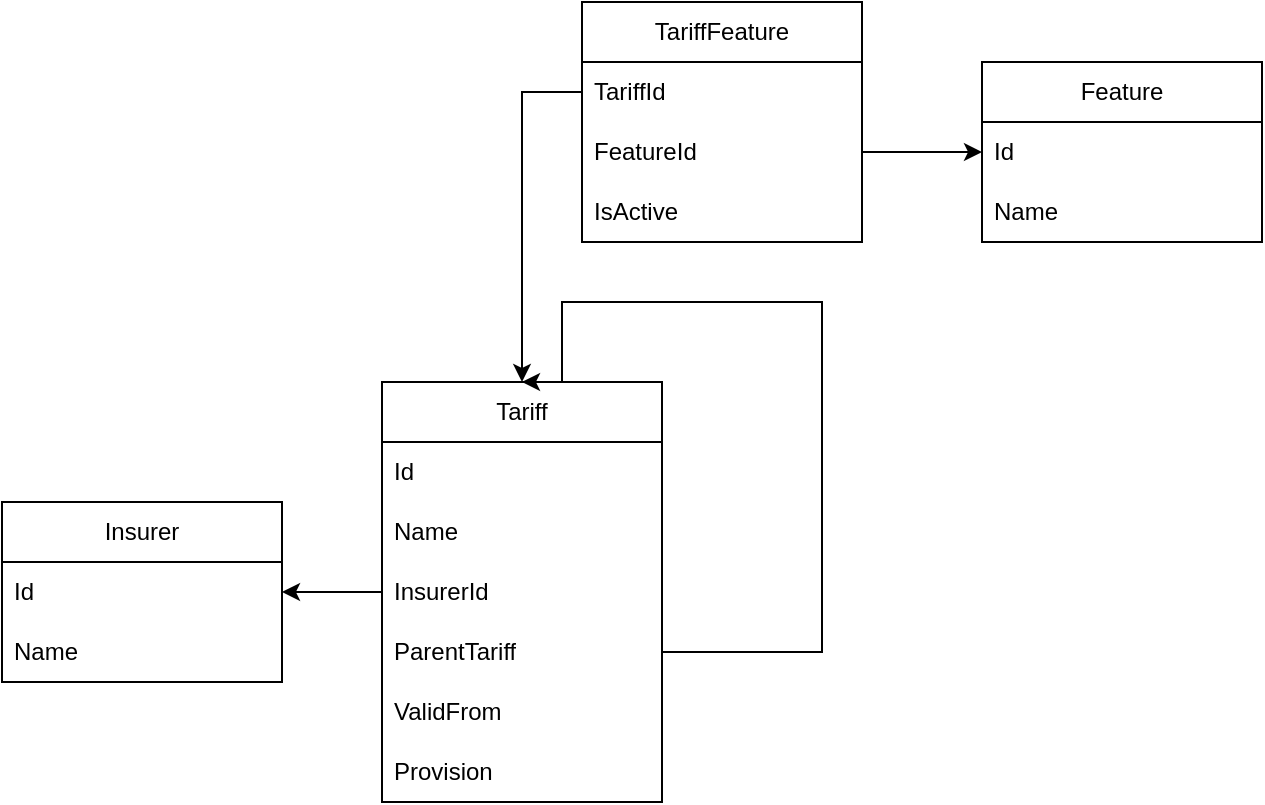 <mxfile version="26.0.16">
  <diagram name="Page-1" id="efa7a0a1-bf9b-a30e-e6df-94a7791c09e9">
    <mxGraphModel dx="1114" dy="831" grid="1" gridSize="10" guides="1" tooltips="1" connect="1" arrows="1" fold="1" page="1" pageScale="1" pageWidth="826" pageHeight="1169" background="none" math="0" shadow="0">
      <root>
        <mxCell id="0" />
        <mxCell id="1" parent="0" />
        <UserObject label="Insurer" tooltip="Gesellschaft" id="dqjCkjaccp-jwNNiBDo--114">
          <mxCell style="swimlane;fontStyle=0;childLayout=stackLayout;horizontal=1;startSize=30;horizontalStack=0;resizeParent=1;resizeParentMax=0;resizeLast=0;collapsible=1;marginBottom=0;whiteSpace=wrap;html=1;" parent="1" vertex="1">
            <mxGeometry x="90" y="490" width="140" height="90" as="geometry" />
          </mxCell>
        </UserObject>
        <mxCell id="dqjCkjaccp-jwNNiBDo--115" value="Id" style="text;strokeColor=none;fillColor=none;align=left;verticalAlign=middle;spacingLeft=4;spacingRight=4;overflow=hidden;points=[[0,0.5],[1,0.5]];portConstraint=eastwest;rotatable=0;whiteSpace=wrap;html=1;" parent="dqjCkjaccp-jwNNiBDo--114" vertex="1">
          <mxGeometry y="30" width="140" height="30" as="geometry" />
        </mxCell>
        <mxCell id="dqjCkjaccp-jwNNiBDo--116" value="Name" style="text;strokeColor=none;fillColor=none;align=left;verticalAlign=middle;spacingLeft=4;spacingRight=4;overflow=hidden;points=[[0,0.5],[1,0.5]];portConstraint=eastwest;rotatable=0;whiteSpace=wrap;html=1;" parent="dqjCkjaccp-jwNNiBDo--114" vertex="1">
          <mxGeometry y="60" width="140" height="30" as="geometry" />
        </mxCell>
        <mxCell id="dqjCkjaccp-jwNNiBDo--118" value="Feature" style="swimlane;fontStyle=0;childLayout=stackLayout;horizontal=1;startSize=30;horizontalStack=0;resizeParent=1;resizeParentMax=0;resizeLast=0;collapsible=1;marginBottom=0;whiteSpace=wrap;html=1;" parent="1" vertex="1">
          <mxGeometry x="580" y="270" width="140" height="90" as="geometry" />
        </mxCell>
        <mxCell id="dqjCkjaccp-jwNNiBDo--119" value="&lt;div&gt;Id&lt;/div&gt;" style="text;strokeColor=none;fillColor=none;align=left;verticalAlign=middle;spacingLeft=4;spacingRight=4;overflow=hidden;points=[[0,0.5],[1,0.5]];portConstraint=eastwest;rotatable=0;whiteSpace=wrap;html=1;" parent="dqjCkjaccp-jwNNiBDo--118" vertex="1">
          <mxGeometry y="30" width="140" height="30" as="geometry" />
        </mxCell>
        <mxCell id="dqjCkjaccp-jwNNiBDo--120" value="Name" style="text;strokeColor=none;fillColor=none;align=left;verticalAlign=middle;spacingLeft=4;spacingRight=4;overflow=hidden;points=[[0,0.5],[1,0.5]];portConstraint=eastwest;rotatable=0;whiteSpace=wrap;html=1;" parent="dqjCkjaccp-jwNNiBDo--118" vertex="1">
          <mxGeometry y="60" width="140" height="30" as="geometry" />
        </mxCell>
        <mxCell id="dqjCkjaccp-jwNNiBDo--122" value="Tariff" style="swimlane;fontStyle=0;childLayout=stackLayout;horizontal=1;startSize=30;horizontalStack=0;resizeParent=1;resizeParentMax=0;resizeLast=0;collapsible=1;marginBottom=0;whiteSpace=wrap;html=1;" parent="1" vertex="1">
          <mxGeometry x="280" y="430" width="140" height="210" as="geometry" />
        </mxCell>
        <mxCell id="dqjCkjaccp-jwNNiBDo--123" value="Id" style="text;strokeColor=none;fillColor=none;align=left;verticalAlign=middle;spacingLeft=4;spacingRight=4;overflow=hidden;points=[[0,0.5],[1,0.5]];portConstraint=eastwest;rotatable=0;whiteSpace=wrap;html=1;" parent="dqjCkjaccp-jwNNiBDo--122" vertex="1">
          <mxGeometry y="30" width="140" height="30" as="geometry" />
        </mxCell>
        <mxCell id="dqjCkjaccp-jwNNiBDo--135" style="edgeStyle=orthogonalEdgeStyle;rounded=0;orthogonalLoop=1;jettySize=auto;html=1;entryX=0.5;entryY=0;entryDx=0;entryDy=0;" parent="dqjCkjaccp-jwNNiBDo--122" source="dqjCkjaccp-jwNNiBDo--125" target="dqjCkjaccp-jwNNiBDo--122" edge="1">
          <mxGeometry relative="1" as="geometry">
            <mxPoint x="-100" y="-20" as="targetPoint" />
            <Array as="points">
              <mxPoint x="220" y="135" />
              <mxPoint x="220" y="-40" />
              <mxPoint x="90" y="-40" />
              <mxPoint x="90" />
            </Array>
          </mxGeometry>
        </mxCell>
        <mxCell id="dqjCkjaccp-jwNNiBDo--124" value="Name" style="text;strokeColor=none;fillColor=none;align=left;verticalAlign=middle;spacingLeft=4;spacingRight=4;overflow=hidden;points=[[0,0.5],[1,0.5]];portConstraint=eastwest;rotatable=0;whiteSpace=wrap;html=1;" parent="dqjCkjaccp-jwNNiBDo--122" vertex="1">
          <mxGeometry y="60" width="140" height="30" as="geometry" />
        </mxCell>
        <mxCell id="dqjCkjaccp-jwNNiBDo--139" value="InsurerId" style="text;strokeColor=none;fillColor=none;align=left;verticalAlign=middle;spacingLeft=4;spacingRight=4;overflow=hidden;points=[[0,0.5],[1,0.5]];portConstraint=eastwest;rotatable=0;whiteSpace=wrap;html=1;" parent="dqjCkjaccp-jwNNiBDo--122" vertex="1">
          <mxGeometry y="90" width="140" height="30" as="geometry" />
        </mxCell>
        <mxCell id="dqjCkjaccp-jwNNiBDo--125" value="&lt;div&gt;ParentTariff&lt;/div&gt;" style="text;strokeColor=none;fillColor=none;align=left;verticalAlign=middle;spacingLeft=4;spacingRight=4;overflow=hidden;points=[[0,0.5],[1,0.5]];portConstraint=eastwest;rotatable=0;whiteSpace=wrap;html=1;" parent="dqjCkjaccp-jwNNiBDo--122" vertex="1">
          <mxGeometry y="120" width="140" height="30" as="geometry" />
        </mxCell>
        <mxCell id="dqjCkjaccp-jwNNiBDo--127" value="ValidFrom" style="text;strokeColor=none;fillColor=none;align=left;verticalAlign=middle;spacingLeft=4;spacingRight=4;overflow=hidden;points=[[0,0.5],[1,0.5]];portConstraint=eastwest;rotatable=0;whiteSpace=wrap;html=1;" parent="dqjCkjaccp-jwNNiBDo--122" vertex="1">
          <mxGeometry y="150" width="140" height="30" as="geometry" />
        </mxCell>
        <mxCell id="dqjCkjaccp-jwNNiBDo--128" value="Provision" style="text;strokeColor=none;fillColor=none;align=left;verticalAlign=middle;spacingLeft=4;spacingRight=4;overflow=hidden;points=[[0,0.5],[1,0.5]];portConstraint=eastwest;rotatable=0;whiteSpace=wrap;html=1;" parent="dqjCkjaccp-jwNNiBDo--122" vertex="1">
          <mxGeometry y="180" width="140" height="30" as="geometry" />
        </mxCell>
        <mxCell id="dqjCkjaccp-jwNNiBDo--129" value="TariffFeature" style="swimlane;fontStyle=0;childLayout=stackLayout;horizontal=1;startSize=30;horizontalStack=0;resizeParent=1;resizeParentMax=0;resizeLast=0;collapsible=1;marginBottom=0;whiteSpace=wrap;html=1;" parent="1" vertex="1">
          <mxGeometry x="380" y="240" width="140" height="120" as="geometry" />
        </mxCell>
        <mxCell id="dqjCkjaccp-jwNNiBDo--130" value="TariffId" style="text;strokeColor=none;fillColor=none;align=left;verticalAlign=middle;spacingLeft=4;spacingRight=4;overflow=hidden;points=[[0,0.5],[1,0.5]];portConstraint=eastwest;rotatable=0;whiteSpace=wrap;html=1;" parent="dqjCkjaccp-jwNNiBDo--129" vertex="1">
          <mxGeometry y="30" width="140" height="30" as="geometry" />
        </mxCell>
        <mxCell id="dqjCkjaccp-jwNNiBDo--131" value="FeatureId" style="text;strokeColor=none;fillColor=none;align=left;verticalAlign=middle;spacingLeft=4;spacingRight=4;overflow=hidden;points=[[0,0.5],[1,0.5]];portConstraint=eastwest;rotatable=0;whiteSpace=wrap;html=1;" parent="dqjCkjaccp-jwNNiBDo--129" vertex="1">
          <mxGeometry y="60" width="140" height="30" as="geometry" />
        </mxCell>
        <mxCell id="dqjCkjaccp-jwNNiBDo--132" value="IsActive" style="text;strokeColor=none;fillColor=none;align=left;verticalAlign=middle;spacingLeft=4;spacingRight=4;overflow=hidden;points=[[0,0.5],[1,0.5]];portConstraint=eastwest;rotatable=0;whiteSpace=wrap;html=1;" parent="dqjCkjaccp-jwNNiBDo--129" vertex="1">
          <mxGeometry y="90" width="140" height="30" as="geometry" />
        </mxCell>
        <mxCell id="dqjCkjaccp-jwNNiBDo--137" style="edgeStyle=orthogonalEdgeStyle;rounded=0;orthogonalLoop=1;jettySize=auto;html=1;" parent="1" source="dqjCkjaccp-jwNNiBDo--130" target="dqjCkjaccp-jwNNiBDo--122" edge="1">
          <mxGeometry relative="1" as="geometry" />
        </mxCell>
        <mxCell id="dqjCkjaccp-jwNNiBDo--138" style="edgeStyle=orthogonalEdgeStyle;rounded=0;orthogonalLoop=1;jettySize=auto;html=1;" parent="1" source="dqjCkjaccp-jwNNiBDo--131" target="dqjCkjaccp-jwNNiBDo--118" edge="1">
          <mxGeometry relative="1" as="geometry" />
        </mxCell>
        <mxCell id="dqjCkjaccp-jwNNiBDo--142" style="edgeStyle=orthogonalEdgeStyle;rounded=0;orthogonalLoop=1;jettySize=auto;html=1;" parent="1" source="dqjCkjaccp-jwNNiBDo--139" target="dqjCkjaccp-jwNNiBDo--114" edge="1">
          <mxGeometry relative="1" as="geometry" />
        </mxCell>
      </root>
    </mxGraphModel>
  </diagram>
</mxfile>
